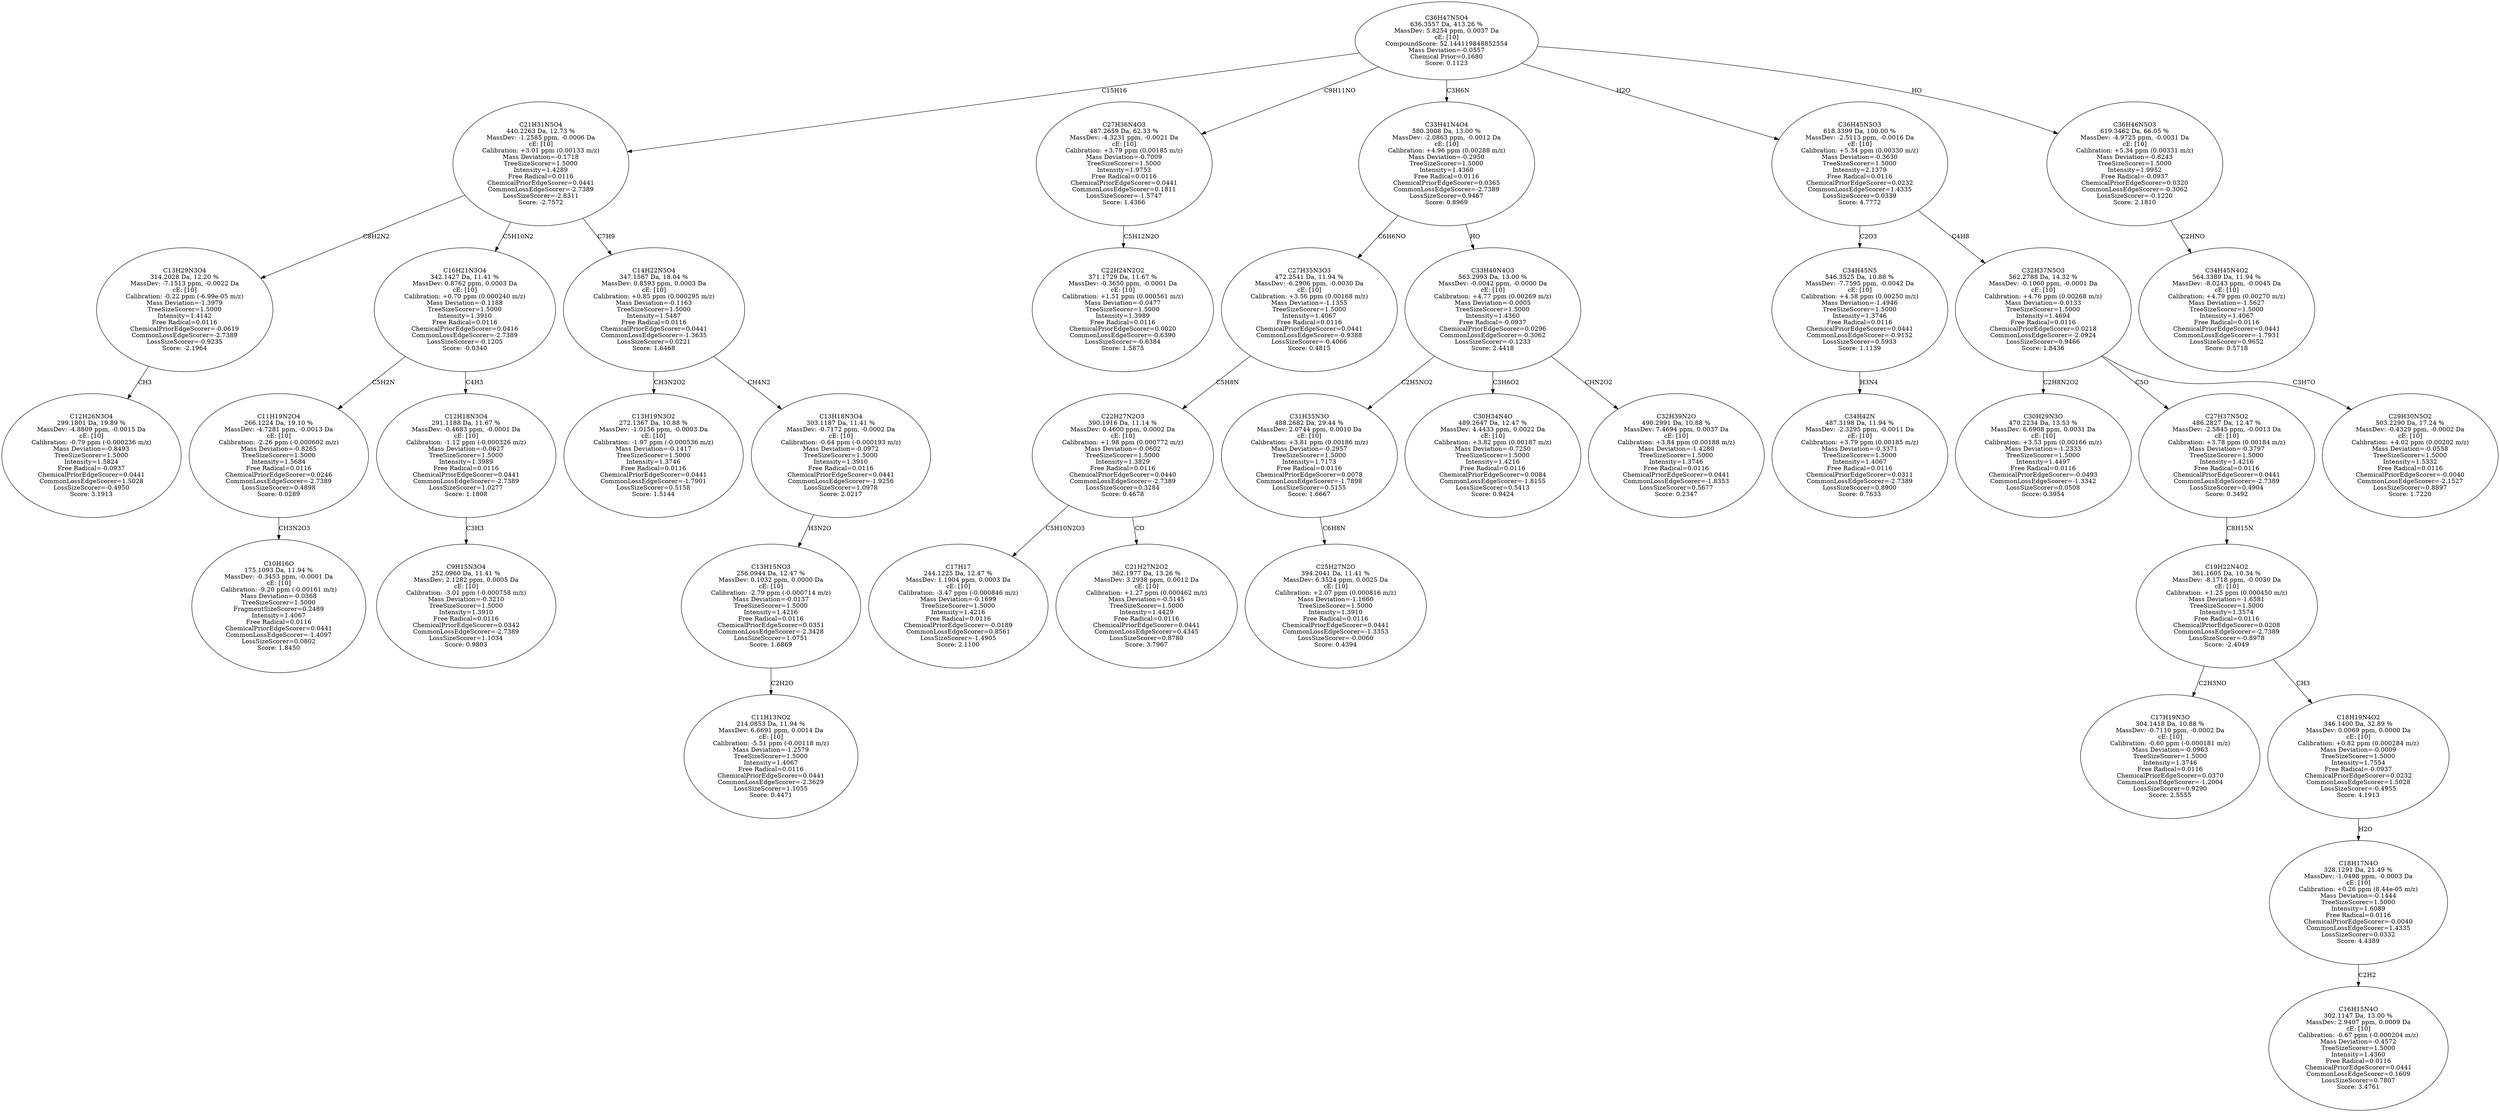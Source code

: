strict digraph {
v1 [label="C12H26N3O4\n299.1801 Da, 19.89 %\nMassDev: -4.8809 ppm, -0.0015 Da\ncE: [10]\nCalibration: -0.79 ppm (-0.000236 m/z)\nMass Deviation=-0.8493\nTreeSizeScorer=1.5000\nIntensity=1.5824\nFree Radical=-0.0937\nChemicalPriorEdgeScorer=0.0441\nCommonLossEdgeScorer=1.5028\nLossSizeScorer=-0.4950\nScore: 3.1913"];
v2 [label="C13H29N3O4\n314.2028 Da, 12.20 %\nMassDev: -7.1513 ppm, -0.0022 Da\ncE: [10]\nCalibration: -0.22 ppm (-6.99e-05 m/z)\nMass Deviation=-1.3979\nTreeSizeScorer=1.5000\nIntensity=1.4142\nFree Radical=0.0116\nChemicalPriorEdgeScorer=-0.0619\nCommonLossEdgeScorer=-2.7389\nLossSizeScorer=-0.9235\nScore: -2.1964"];
v3 [label="C10H16O\n175.1093 Da, 11.94 %\nMassDev: -0.3453 ppm, -0.0001 Da\ncE: [10]\nCalibration: -9.20 ppm (-0.00161 m/z)\nMass Deviation=-0.0368\nTreeSizeScorer=1.5000\nFragmentSizeScorer=0.2489\nIntensity=1.4067\nFree Radical=0.0116\nChemicalPriorEdgeScorer=0.0441\nCommonLossEdgeScorer=-1.4097\nLossSizeScorer=0.0802\nScore: 1.8450"];
v4 [label="C11H19N2O4\n266.1224 Da, 19.10 %\nMassDev: -4.7281 ppm, -0.0013 Da\ncE: [10]\nCalibration: -2.26 ppm (-0.000602 m/z)\nMass Deviation=-0.8265\nTreeSizeScorer=1.5000\nIntensity=1.5684\nFree Radical=0.0116\nChemicalPriorEdgeScorer=0.0246\nCommonLossEdgeScorer=-2.7389\nLossSizeScorer=0.4898\nScore: 0.0289"];
v5 [label="C9H15N3O4\n252.0960 Da, 11.41 %\nMassDev: 2.1282 ppm, 0.0005 Da\ncE: [10]\nCalibration: -3.01 ppm (-0.000758 m/z)\nMass Deviation=-0.3210\nTreeSizeScorer=1.5000\nIntensity=1.3910\nFree Radical=0.0116\nChemicalPriorEdgeScorer=0.0342\nCommonLossEdgeScorer=-2.7389\nLossSizeScorer=1.1034\nScore: 0.9803"];
v6 [label="C12H18N3O4\n291.1188 Da, 11.67 %\nMassDev: -0.4683 ppm, -0.0001 Da\ncE: [10]\nCalibration: -1.12 ppm (-0.000326 m/z)\nMass Deviation=-0.0627\nTreeSizeScorer=1.5000\nIntensity=1.3989\nFree Radical=0.0116\nChemicalPriorEdgeScorer=0.0441\nCommonLossEdgeScorer=-2.7389\nLossSizeScorer=1.0277\nScore: 1.1808"];
v7 [label="C16H21N3O4\n342.1427 Da, 11.41 %\nMassDev: 0.8762 ppm, 0.0003 Da\ncE: [10]\nCalibration: +0.70 ppm (0.000240 m/z)\nMass Deviation=-0.1188\nTreeSizeScorer=1.5000\nIntensity=1.3910\nFree Radical=0.0116\nChemicalPriorEdgeScorer=0.0416\nCommonLossEdgeScorer=-2.7389\nLossSizeScorer=-0.1205\nScore: -0.0340"];
v8 [label="C13H19N3O2\n272.1367 Da, 10.88 %\nMassDev: -1.0156 ppm, -0.0003 Da\ncE: [10]\nCalibration: -1.97 ppm (-0.000536 m/z)\nMass Deviation=-0.1417\nTreeSizeScorer=1.5000\nIntensity=1.3746\nFree Radical=0.0116\nChemicalPriorEdgeScorer=0.0441\nCommonLossEdgeScorer=-1.7901\nLossSizeScorer=0.5158\nScore: 1.5144"];
v9 [label="C11H13NO2\n214.0853 Da, 11.94 %\nMassDev: 6.6691 ppm, 0.0014 Da\ncE: [10]\nCalibration: -5.51 ppm (-0.00118 m/z)\nMass Deviation=-1.2579\nTreeSizeScorer=1.5000\nIntensity=1.4067\nFree Radical=0.0116\nChemicalPriorEdgeScorer=0.0441\nCommonLossEdgeScorer=-2.3629\nLossSizeScorer=1.1055\nScore: 0.4471"];
v10 [label="C13H15NO3\n256.0944 Da, 12.47 %\nMassDev: 0.1032 ppm, 0.0000 Da\ncE: [10]\nCalibration: -2.79 ppm (-0.000714 m/z)\nMass Deviation=-0.0137\nTreeSizeScorer=1.5000\nIntensity=1.4216\nFree Radical=0.0116\nChemicalPriorEdgeScorer=0.0351\nCommonLossEdgeScorer=-2.3428\nLossSizeScorer=1.0751\nScore: 1.6869"];
v11 [label="C13H18N3O4\n303.1187 Da, 11.41 %\nMassDev: -0.7172 ppm, -0.0002 Da\ncE: [10]\nCalibration: -0.64 ppm (-0.000193 m/z)\nMass Deviation=-0.0972\nTreeSizeScorer=1.5000\nIntensity=1.3910\nFree Radical=0.0116\nChemicalPriorEdgeScorer=0.0441\nCommonLossEdgeScorer=-1.9256\nLossSizeScorer=1.0978\nScore: 2.0217"];
v12 [label="C14H22N5O4\n347.1567 Da, 18.04 %\nMassDev: 0.8593 ppm, 0.0003 Da\ncE: [10]\nCalibration: +0.85 ppm (0.000295 m/z)\nMass Deviation=-0.1163\nTreeSizeScorer=1.5000\nIntensity=1.5487\nFree Radical=0.0116\nChemicalPriorEdgeScorer=0.0441\nCommonLossEdgeScorer=-1.3635\nLossSizeScorer=0.0221\nScore: 1.6468"];
v13 [label="C21H31N5O4\n440.2263 Da, 12.73 %\nMassDev: -1.2585 ppm, -0.0006 Da\ncE: [10]\nCalibration: +3.01 ppm (0.00133 m/z)\nMass Deviation=-0.1718\nTreeSizeScorer=1.5000\nIntensity=1.4289\nFree Radical=0.0116\nChemicalPriorEdgeScorer=0.0441\nCommonLossEdgeScorer=-2.7389\nLossSizeScorer=-2.8311\nScore: -2.7572"];
v14 [label="C22H24N2O2\n371.1729 Da, 11.67 %\nMassDev: -0.3650 ppm, -0.0001 Da\ncE: [10]\nCalibration: +1.51 ppm (0.000561 m/z)\nMass Deviation=-0.0477\nTreeSizeScorer=1.5000\nIntensity=1.3989\nFree Radical=0.0116\nChemicalPriorEdgeScorer=0.0020\nCommonLossEdgeScorer=-0.6390\nLossSizeScorer=-0.6384\nScore: 1.5875"];
v15 [label="C27H36N4O3\n487.2659 Da, 62.33 %\nMassDev: -4.3231 ppm, -0.0021 Da\ncE: [10]\nCalibration: +3.79 ppm (0.00185 m/z)\nMass Deviation=-0.7009\nTreeSizeScorer=1.5000\nIntensity=1.9753\nFree Radical=0.0116\nChemicalPriorEdgeScorer=0.0441\nCommonLossEdgeScorer=0.1811\nLossSizeScorer=-1.5747\nScore: 1.4366"];
v16 [label="C17H17\n244.1225 Da, 12.47 %\nMassDev: 1.1904 ppm, 0.0003 Da\ncE: [10]\nCalibration: -3.47 ppm (-0.000846 m/z)\nMass Deviation=-0.1699\nTreeSizeScorer=1.5000\nIntensity=1.4216\nFree Radical=0.0116\nChemicalPriorEdgeScorer=-0.0189\nCommonLossEdgeScorer=0.8561\nLossSizeScorer=-1.4905\nScore: 2.1100"];
v17 [label="C21H27N2O2\n362.1977 Da, 13.26 %\nMassDev: 3.2938 ppm, 0.0012 Da\ncE: [10]\nCalibration: +1.27 ppm (0.000462 m/z)\nMass Deviation=-0.5145\nTreeSizeScorer=1.5000\nIntensity=1.4429\nFree Radical=0.0116\nChemicalPriorEdgeScorer=0.0441\nCommonLossEdgeScorer=0.4345\nLossSizeScorer=0.8780\nScore: 3.7967"];
v18 [label="C22H27N2O3\n390.1916 Da, 11.14 %\nMassDev: 0.4600 ppm, 0.0002 Da\ncE: [10]\nCalibration: +1.98 ppm (0.000772 m/z)\nMass Deviation=-0.0602\nTreeSizeScorer=1.5000\nIntensity=1.3829\nFree Radical=0.0116\nChemicalPriorEdgeScorer=0.0440\nCommonLossEdgeScorer=-2.7389\nLossSizeScorer=0.3284\nScore: 0.4678"];
v19 [label="C27H35N3O3\n472.2541 Da, 11.94 %\nMassDev: -6.2906 ppm, -0.0030 Da\ncE: [10]\nCalibration: +3.56 ppm (0.00168 m/z)\nMass Deviation=-1.1355\nTreeSizeScorer=1.5000\nIntensity=1.4067\nFree Radical=0.0116\nChemicalPriorEdgeScorer=0.0441\nCommonLossEdgeScorer=-0.9388\nLossSizeScorer=-0.4066\nScore: 0.4815"];
v20 [label="C25H27N2O\n394.2041 Da, 11.41 %\nMassDev: 6.3524 ppm, 0.0025 Da\ncE: [10]\nCalibration: +2.07 ppm (0.000816 m/z)\nMass Deviation=-1.1660\nTreeSizeScorer=1.5000\nIntensity=1.3910\nFree Radical=0.0116\nChemicalPriorEdgeScorer=0.0441\nCommonLossEdgeScorer=-1.3353\nLossSizeScorer=-0.0060\nScore: 0.4394"];
v21 [label="C31H35N3O\n488.2682 Da, 29.44 %\nMassDev: 2.0744 ppm, 0.0010 Da\ncE: [10]\nCalibration: +3.81 ppm (0.00186 m/z)\nMass Deviation=-0.2957\nTreeSizeScorer=1.5000\nIntensity=1.7173\nFree Radical=0.0116\nChemicalPriorEdgeScorer=0.0078\nCommonLossEdgeScorer=-1.7898\nLossSizeScorer=0.5155\nScore: 1.6667"];
v22 [label="C30H34N4O\n489.2647 Da, 12.47 %\nMassDev: 4.4433 ppm, 0.0022 Da\ncE: [10]\nCalibration: +3.82 ppm (0.00187 m/z)\nMass Deviation=-0.7250\nTreeSizeScorer=1.5000\nIntensity=1.4216\nFree Radical=0.0116\nChemicalPriorEdgeScorer=0.0084\nCommonLossEdgeScorer=-1.8155\nLossSizeScorer=0.5413\nScore: 0.9424"];
v23 [label="C32H39N2O\n490.2991 Da, 10.88 %\nMassDev: 7.4694 ppm, 0.0037 Da\ncE: [10]\nCalibration: +3.84 ppm (0.00188 m/z)\nMass Deviation=-1.4280\nTreeSizeScorer=1.5000\nIntensity=1.3746\nFree Radical=0.0116\nChemicalPriorEdgeScorer=0.0441\nCommonLossEdgeScorer=-1.8353\nLossSizeScorer=0.5677\nScore: 0.2347"];
v24 [label="C33H40N4O3\n563.2993 Da, 13.00 %\nMassDev: -0.0042 ppm, -0.0000 Da\ncE: [10]\nCalibration: +4.77 ppm (0.00269 m/z)\nMass Deviation=-0.0005\nTreeSizeScorer=1.5000\nIntensity=1.4360\nFree Radical=-0.0937\nChemicalPriorEdgeScorer=0.0296\nCommonLossEdgeScorer=-0.3062\nLossSizeScorer=-0.1233\nScore: 2.4418"];
v25 [label="C33H41N4O4\n580.3008 Da, 13.00 %\nMassDev: -2.0863 ppm, -0.0012 Da\ncE: [10]\nCalibration: +4.96 ppm (0.00288 m/z)\nMass Deviation=-0.2950\nTreeSizeScorer=1.5000\nIntensity=1.4360\nFree Radical=0.0116\nChemicalPriorEdgeScorer=0.0365\nCommonLossEdgeScorer=-2.7389\nLossSizeScorer=0.9467\nScore: 0.8969"];
v26 [label="C34H42N\n487.3198 Da, 11.94 %\nMassDev: -2.3295 ppm, -0.0011 Da\ncE: [10]\nCalibration: +3.79 ppm (0.00185 m/z)\nMass Deviation=-0.3371\nTreeSizeScorer=1.5000\nIntensity=1.4067\nFree Radical=0.0116\nChemicalPriorEdgeScorer=0.0311\nCommonLossEdgeScorer=-2.7389\nLossSizeScorer=0.8900\nScore: 0.7633"];
v27 [label="C34H45N5\n546.3525 Da, 10.88 %\nMassDev: -7.7595 ppm, -0.0042 Da\ncE: [10]\nCalibration: +4.58 ppm (0.00250 m/z)\nMass Deviation=-1.4946\nTreeSizeScorer=1.5000\nIntensity=1.3746\nFree Radical=0.0116\nChemicalPriorEdgeScorer=0.0441\nCommonLossEdgeScorer=-0.9152\nLossSizeScorer=0.5933\nScore: 1.1139"];
v28 [label="C30H29N3O\n470.2234 Da, 13.53 %\nMassDev: 6.6908 ppm, 0.0031 Da\ncE: [10]\nCalibration: +3.53 ppm (0.00166 m/z)\nMass Deviation=-1.2333\nTreeSizeScorer=1.5000\nIntensity=1.4497\nFree Radical=0.0116\nChemicalPriorEdgeScorer=-0.0493\nCommonLossEdgeScorer=-1.3342\nLossSizeScorer=0.0508\nScore: 0.3954"];
v29 [label="C17H19N3O\n304.1418 Da, 10.88 %\nMassDev: -0.7110 ppm, -0.0002 Da\ncE: [10]\nCalibration: -0.60 ppm (-0.000181 m/z)\nMass Deviation=-0.0963\nTreeSizeScorer=1.5000\nIntensity=1.3746\nFree Radical=0.0116\nChemicalPriorEdgeScorer=0.0370\nCommonLossEdgeScorer=-1.2004\nLossSizeScorer=0.9290\nScore: 2.5555"];
v30 [label="C16H15N4O\n302.1147 Da, 13.00 %\nMassDev: 2.9407 ppm, 0.0009 Da\ncE: [10]\nCalibration: -0.67 ppm (-0.000204 m/z)\nMass Deviation=-0.4572\nTreeSizeScorer=1.5000\nIntensity=1.4360\nFree Radical=0.0116\nChemicalPriorEdgeScorer=0.0441\nCommonLossEdgeScorer=0.1609\nLossSizeScorer=0.7807\nScore: 3.4761"];
v31 [label="C18H17N4O\n328.1291 Da, 21.49 %\nMassDev: -1.0498 ppm, -0.0003 Da\ncE: [10]\nCalibration: +0.26 ppm (8.44e-05 m/z)\nMass Deviation=-0.1444\nTreeSizeScorer=1.5000\nIntensity=1.6089\nFree Radical=0.0116\nChemicalPriorEdgeScorer=-0.0040\nCommonLossEdgeScorer=1.4335\nLossSizeScorer=0.0332\nScore: 4.4389"];
v32 [label="C18H19N4O2\n346.1400 Da, 32.89 %\nMassDev: 0.0069 ppm, 0.0000 Da\ncE: [10]\nCalibration: +0.82 ppm (0.000284 m/z)\nMass Deviation=-0.0009\nTreeSizeScorer=1.5000\nIntensity=1.7554\nFree Radical=-0.0937\nChemicalPriorEdgeScorer=0.0232\nCommonLossEdgeScorer=1.5028\nLossSizeScorer=-0.4955\nScore: 4.1913"];
v33 [label="C19H22N4O2\n361.1605 Da, 10.34 %\nMassDev: -8.1718 ppm, -0.0030 Da\ncE: [10]\nCalibration: +1.25 ppm (0.000450 m/z)\nMass Deviation=-1.6581\nTreeSizeScorer=1.5000\nIntensity=1.3574\nFree Radical=0.0116\nChemicalPriorEdgeScorer=0.0208\nCommonLossEdgeScorer=-2.7389\nLossSizeScorer=-0.8978\nScore: -2.4049"];
v34 [label="C27H37N5O2\n486.2827 Da, 12.47 %\nMassDev: -2.5845 ppm, -0.0013 Da\ncE: [10]\nCalibration: +3.78 ppm (0.00184 m/z)\nMass Deviation=-0.3797\nTreeSizeScorer=1.5000\nIntensity=1.4216\nFree Radical=0.0116\nChemicalPriorEdgeScorer=0.0441\nCommonLossEdgeScorer=-2.7389\nLossSizeScorer=0.4904\nScore: 0.3492"];
v35 [label="C29H30N5O2\n503.2290 Da, 17.24 %\nMassDev: -0.4329 ppm, -0.0002 Da\ncE: [10]\nCalibration: +4.02 ppm (0.00202 m/z)\nMass Deviation=-0.0558\nTreeSizeScorer=1.5000\nIntensity=1.5332\nFree Radical=0.0116\nChemicalPriorEdgeScorer=-0.0040\nCommonLossEdgeScorer=-2.1527\nLossSizeScorer=0.8897\nScore: 1.7220"];
v36 [label="C32H37N5O3\n562.2788 Da, 14.32 %\nMassDev: -0.1060 ppm, -0.0001 Da\ncE: [10]\nCalibration: +4.76 ppm (0.00268 m/z)\nMass Deviation=-0.0133\nTreeSizeScorer=1.5000\nIntensity=1.4694\nFree Radical=0.0116\nChemicalPriorEdgeScorer=0.0218\nCommonLossEdgeScorer=-2.0924\nLossSizeScorer=0.9466\nScore: 1.8436"];
v37 [label="C36H45N5O3\n618.3399 Da, 100.00 %\nMassDev: -2.5113 ppm, -0.0016 Da\ncE: [10]\nCalibration: +5.34 ppm (0.00330 m/z)\nMass Deviation=-0.3630\nTreeSizeScorer=1.5000\nIntensity=2.1379\nFree Radical=0.0116\nChemicalPriorEdgeScorer=0.0232\nCommonLossEdgeScorer=1.4335\nLossSizeScorer=0.0339\nScore: 4.7772"];
v38 [label="C34H45N4O2\n564.3389 Da, 11.94 %\nMassDev: -8.0243 ppm, -0.0045 Da\ncE: [10]\nCalibration: +4.79 ppm (0.00270 m/z)\nMass Deviation=-1.5627\nTreeSizeScorer=1.5000\nIntensity=1.4067\nFree Radical=0.0116\nChemicalPriorEdgeScorer=0.0441\nCommonLossEdgeScorer=-1.7931\nLossSizeScorer=0.9652\nScore: 0.5718"];
v39 [label="C36H46N5O3\n619.3462 Da, 66.05 %\nMassDev: -4.9725 ppm, -0.0031 Da\ncE: [10]\nCalibration: +5.34 ppm (0.00331 m/z)\nMass Deviation=-0.8243\nTreeSizeScorer=1.5000\nIntensity=1.9952\nFree Radical=-0.0937\nChemicalPriorEdgeScorer=0.0320\nCommonLossEdgeScorer=-0.3062\nLossSizeScorer=-0.1220\nScore: 2.1810"];
v40 [label="C36H47N5O4\n636.3557 Da, 413.26 %\nMassDev: 5.8254 ppm, 0.0037 Da\ncE: [10]\nCompoundScore: 52.144119848852554\nMass Deviation=-0.0557\nChemical Prior=0.1680\nScore: 0.1123"];
v2 -> v1 [label="CH3"];
v13 -> v2 [label="C8H2N2"];
v4 -> v3 [label="CH3N2O3"];
v7 -> v4 [label="C5H2N"];
v6 -> v5 [label="C3H3"];
v7 -> v6 [label="C4H3"];
v13 -> v7 [label="C5H10N2"];
v12 -> v8 [label="CH3N2O2"];
v10 -> v9 [label="C2H2O"];
v11 -> v10 [label="H3N2O"];
v12 -> v11 [label="CH4N2"];
v13 -> v12 [label="C7H9"];
v40 -> v13 [label="C15H16"];
v15 -> v14 [label="C5H12N2O"];
v40 -> v15 [label="C9H11NO"];
v18 -> v16 [label="C5H10N2O3"];
v18 -> v17 [label="CO"];
v19 -> v18 [label="C5H8N"];
v25 -> v19 [label="C6H6NO"];
v21 -> v20 [label="C6H8N"];
v24 -> v21 [label="C2H5NO2"];
v24 -> v22 [label="C3H6O2"];
v24 -> v23 [label="CHN2O2"];
v25 -> v24 [label="HO"];
v40 -> v25 [label="C3H6N"];
v27 -> v26 [label="H3N4"];
v37 -> v27 [label="C2O3"];
v36 -> v28 [label="C2H8N2O2"];
v33 -> v29 [label="C2H3NO"];
v31 -> v30 [label="C2H2"];
v32 -> v31 [label="H2O"];
v33 -> v32 [label="CH3"];
v34 -> v33 [label="C8H15N"];
v36 -> v34 [label="C5O"];
v36 -> v35 [label="C3H7O"];
v37 -> v36 [label="C4H8"];
v40 -> v37 [label="H2O"];
v39 -> v38 [label="C2HNO"];
v40 -> v39 [label="HO"];
}